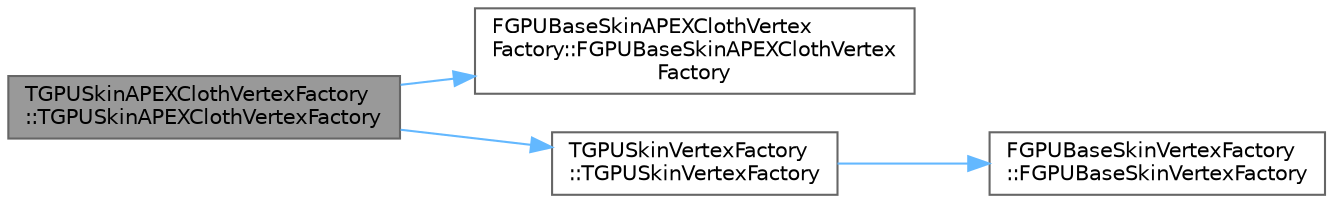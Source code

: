 digraph "TGPUSkinAPEXClothVertexFactory::TGPUSkinAPEXClothVertexFactory"
{
 // INTERACTIVE_SVG=YES
 // LATEX_PDF_SIZE
  bgcolor="transparent";
  edge [fontname=Helvetica,fontsize=10,labelfontname=Helvetica,labelfontsize=10];
  node [fontname=Helvetica,fontsize=10,shape=box,height=0.2,width=0.4];
  rankdir="LR";
  Node1 [id="Node000001",label="TGPUSkinAPEXClothVertexFactory\l::TGPUSkinAPEXClothVertexFactory",height=0.2,width=0.4,color="gray40", fillcolor="grey60", style="filled", fontcolor="black",tooltip="Constructor presizing bone matrices array to used amount."];
  Node1 -> Node2 [id="edge1_Node000001_Node000002",color="steelblue1",style="solid",tooltip=" "];
  Node2 [id="Node000002",label="FGPUBaseSkinAPEXClothVertex\lFactory::FGPUBaseSkinAPEXClothVertex\lFactory",height=0.2,width=0.4,color="grey40", fillcolor="white", style="filled",URL="$d2/d21/classFGPUBaseSkinAPEXClothVertexFactory.html#acd2302af6d0b07edc08f37446ceba6bb",tooltip=" "];
  Node1 -> Node3 [id="edge2_Node000001_Node000003",color="steelblue1",style="solid",tooltip=" "];
  Node3 [id="Node000003",label="TGPUSkinVertexFactory\l::TGPUSkinVertexFactory",height=0.2,width=0.4,color="grey40", fillcolor="white", style="filled",URL="$da/d8a/classTGPUSkinVertexFactory.html#ac4983db585338f19cb754347948f51a6",tooltip="Constructor presizing bone matrices array to used amount."];
  Node3 -> Node4 [id="edge3_Node000003_Node000004",color="steelblue1",style="solid",tooltip=" "];
  Node4 [id="Node000004",label="FGPUBaseSkinVertexFactory\l::FGPUBaseSkinVertexFactory",height=0.2,width=0.4,color="grey40", fillcolor="white", style="filled",URL="$d1/d49/classFGPUBaseSkinVertexFactory.html#aa8b3e70a6265f847737bb6426ad86ca4",tooltip=" "];
}
